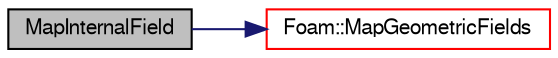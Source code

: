 digraph "MapInternalField"
{
  bgcolor="transparent";
  edge [fontname="FreeSans",fontsize="10",labelfontname="FreeSans",labelfontsize="10"];
  node [fontname="FreeSans",fontsize="10",shape=record];
  rankdir="LR";
  Node0 [label="MapInternalField",height=0.2,width=0.4,color="black", fillcolor="grey75", style="filled", fontcolor="black"];
  Node0 -> Node1 [color="midnightblue",fontsize="10",style="solid",fontname="FreeSans"];
  Node1 [label="Foam::MapGeometricFields",height=0.2,width=0.4,color="red",URL="$a21124.html#a9d3ebd661138caaaf855b4f69a0999be",tooltip="Generic Geometric field mapper. "];
}
